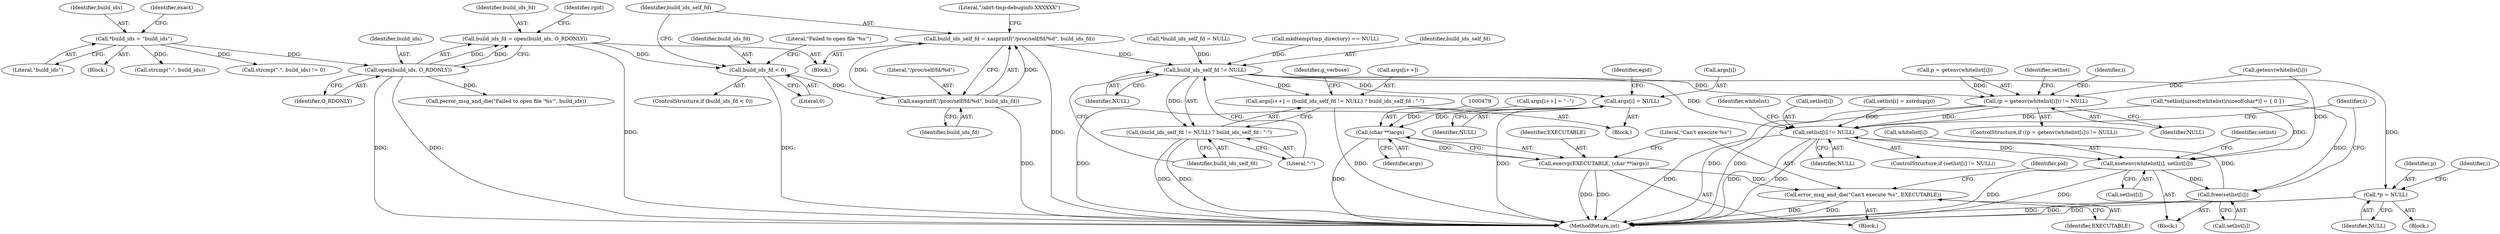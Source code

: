 digraph "0_abrt_50ee8130fb4cd4ef1af7682a2c85dd99cb99424e@API" {
"1000233" [label="(Call,build_ids_self_fd = xasprintf(\"/proc/self/fd/%d\", build_ids_fd))"];
"1000235" [label="(Call,xasprintf(\"/proc/self/fd/%d\", build_ids_fd))"];
"1000227" [label="(Call,build_ids_fd < 0)"];
"1000205" [label="(Call,build_ids_fd = open(build_ids, O_RDONLY))"];
"1000207" [label="(Call,open(build_ids, O_RDONLY))"];
"1000135" [label="(Call,*build_ids = \"build_ids\")"];
"1000276" [label="(Call,build_ids_self_fd != NULL)"];
"1000270" [label="(Call,args[i++] = (build_ids_self_fd != NULL) ? build_ids_self_fd : \"-\")"];
"1000275" [label="(Call,(build_ids_self_fd != NULL) ? build_ids_self_fd : \"-\")"];
"1000360" [label="(Call,args[i] = NULL)"];
"1000478" [label="(Call,(char **)args)"];
"1000476" [label="(Call,execvp(EXECUTABLE, (char **)args))"];
"1000481" [label="(Call,error_msg_and_die(\"Can't execute %s\", EXECUTABLE))"];
"1000395" [label="(Call,*p = NULL)"];
"1000409" [label="(Call,(p = getenv(whitelist[i])) != NULL)"];
"1000435" [label="(Call,setlist[i] != NULL)"];
"1000441" [label="(Call,xsetenv(whitelist[i], setlist[i]))"];
"1000448" [label="(Call,free(setlist[i]))"];
"1000483" [label="(Identifier,EXECUTABLE)"];
"1000412" [label="(Call,getenv(whitelist[i]))"];
"1000140" [label="(Identifier,exact)"];
"1000270" [label="(Call,args[i++] = (build_ids_self_fd != NULL) ? build_ids_self_fd : \"-\")"];
"1000367" [label="(Identifier,egid)"];
"1000236" [label="(Literal,\"/proc/self/fd/%d\")"];
"1000354" [label="(Call,args[i++] = \"--\")"];
"1000233" [label="(Call,build_ids_self_fd = xasprintf(\"/proc/self/fd/%d\", build_ids_fd))"];
"1000276" [label="(Call,build_ids_self_fd != NULL)"];
"1000117" [label="(Block,)"];
"1000397" [label="(Identifier,NULL)"];
"1000238" [label="(Literal,\"/abrt-tmp-debuginfo.XXXXXX\")"];
"1000271" [label="(Call,args[i++])"];
"1000478" [label="(Call,(char **)args)"];
"1000136" [label="(Identifier,build_ids)"];
"1000392" [label="(Call,*setlist[sizeof(whitelist)/sizeof(char*)] = { 0 })"];
"1000228" [label="(Identifier,build_ids_fd)"];
"1000237" [label="(Identifier,build_ids_fd)"];
"1000435" [label="(Call,setlist[i] != NULL)"];
"1000525" [label="(MethodReturn,int)"];
"1000231" [label="(Literal,\"Failed to open file '%s'\")"];
"1000364" [label="(Identifier,NULL)"];
"1000475" [label="(Block,)"];
"1000439" [label="(Identifier,NULL)"];
"1000442" [label="(Call,whitelist[i])"];
"1000187" [label="(Block,)"];
"1000213" [label="(Identifier,rgid)"];
"1000408" [label="(ControlStructure,if ((p = getenv(whitelist[i])) != NULL))"];
"1000445" [label="(Call,setlist[i])"];
"1000278" [label="(Identifier,NULL)"];
"1000279" [label="(Identifier,build_ids_self_fd)"];
"1000441" [label="(Call,xsetenv(whitelist[i], setlist[i]))"];
"1000240" [label="(Call,mkdtemp(tmp_directory) == NULL)"];
"1000481" [label="(Call,error_msg_and_die(\"Can't execute %s\", EXECUTABLE))"];
"1000450" [label="(Identifier,setlist)"];
"1000183" [label="(Call,strcmp(\"-\", build_ids))"];
"1000283" [label="(Identifier,g_verbose)"];
"1000230" [label="(Call,perror_msg_and_die(\"Failed to open file '%s'\", build_ids))"];
"1000419" [label="(Identifier,setlist)"];
"1000433" [label="(Identifier,i)"];
"1000480" [label="(Identifier,args)"];
"1000409" [label="(Call,(p = getenv(whitelist[i])) != NULL)"];
"1000443" [label="(Identifier,whitelist)"];
"1000434" [label="(ControlStructure,if (setlist[i] != NULL))"];
"1000135" [label="(Call,*build_ids = \"build_ids\")"];
"1000275" [label="(Call,(build_ids_self_fd != NULL) ? build_ids_self_fd : \"-\")"];
"1000477" [label="(Identifier,EXECUTABLE)"];
"1000436" [label="(Call,setlist[i])"];
"1000440" [label="(Block,)"];
"1000235" [label="(Call,xasprintf(\"/proc/self/fd/%d\", build_ids_fd))"];
"1000250" [label="(Block,)"];
"1000407" [label="(Identifier,i)"];
"1000448" [label="(Call,free(setlist[i]))"];
"1000280" [label="(Literal,\"-\")"];
"1000417" [label="(Call,setlist[i] = xstrdup(p))"];
"1000449" [label="(Call,setlist[i])"];
"1000277" [label="(Identifier,build_ids_self_fd)"];
"1000182" [label="(Call,strcmp(\"-\", build_ids) != 0)"];
"1000476" [label="(Call,execvp(EXECUTABLE, (char **)args))"];
"1000234" [label="(Identifier,build_ids_self_fd)"];
"1000395" [label="(Call,*p = NULL)"];
"1000209" [label="(Identifier,O_RDONLY)"];
"1000488" [label="(Identifier,pid)"];
"1000178" [label="(Call,*build_ids_self_fd = NULL)"];
"1000207" [label="(Call,open(build_ids, O_RDONLY))"];
"1000229" [label="(Literal,0)"];
"1000410" [label="(Call,p = getenv(whitelist[i]))"];
"1000206" [label="(Identifier,build_ids_fd)"];
"1000416" [label="(Identifier,NULL)"];
"1000205" [label="(Call,build_ids_fd = open(build_ids, O_RDONLY))"];
"1000377" [label="(Block,)"];
"1000226" [label="(ControlStructure,if (build_ids_fd < 0))"];
"1000208" [label="(Identifier,build_ids)"];
"1000482" [label="(Literal,\"Can't execute %s\")"];
"1000227" [label="(Call,build_ids_fd < 0)"];
"1000137" [label="(Literal,\"build_ids\")"];
"1000401" [label="(Identifier,i)"];
"1000361" [label="(Call,args[i])"];
"1000360" [label="(Call,args[i] = NULL)"];
"1000396" [label="(Identifier,p)"];
"1000233" -> "1000187"  [label="AST: "];
"1000233" -> "1000235"  [label="CFG: "];
"1000234" -> "1000233"  [label="AST: "];
"1000235" -> "1000233"  [label="AST: "];
"1000238" -> "1000233"  [label="CFG: "];
"1000233" -> "1000525"  [label="DDG: "];
"1000235" -> "1000233"  [label="DDG: "];
"1000235" -> "1000233"  [label="DDG: "];
"1000233" -> "1000276"  [label="DDG: "];
"1000235" -> "1000237"  [label="CFG: "];
"1000236" -> "1000235"  [label="AST: "];
"1000237" -> "1000235"  [label="AST: "];
"1000235" -> "1000525"  [label="DDG: "];
"1000227" -> "1000235"  [label="DDG: "];
"1000227" -> "1000226"  [label="AST: "];
"1000227" -> "1000229"  [label="CFG: "];
"1000228" -> "1000227"  [label="AST: "];
"1000229" -> "1000227"  [label="AST: "];
"1000231" -> "1000227"  [label="CFG: "];
"1000234" -> "1000227"  [label="CFG: "];
"1000227" -> "1000525"  [label="DDG: "];
"1000205" -> "1000227"  [label="DDG: "];
"1000205" -> "1000187"  [label="AST: "];
"1000205" -> "1000207"  [label="CFG: "];
"1000206" -> "1000205"  [label="AST: "];
"1000207" -> "1000205"  [label="AST: "];
"1000213" -> "1000205"  [label="CFG: "];
"1000205" -> "1000525"  [label="DDG: "];
"1000207" -> "1000205"  [label="DDG: "];
"1000207" -> "1000205"  [label="DDG: "];
"1000207" -> "1000209"  [label="CFG: "];
"1000208" -> "1000207"  [label="AST: "];
"1000209" -> "1000207"  [label="AST: "];
"1000207" -> "1000525"  [label="DDG: "];
"1000207" -> "1000525"  [label="DDG: "];
"1000135" -> "1000207"  [label="DDG: "];
"1000207" -> "1000230"  [label="DDG: "];
"1000135" -> "1000117"  [label="AST: "];
"1000135" -> "1000137"  [label="CFG: "];
"1000136" -> "1000135"  [label="AST: "];
"1000137" -> "1000135"  [label="AST: "];
"1000140" -> "1000135"  [label="CFG: "];
"1000135" -> "1000182"  [label="DDG: "];
"1000135" -> "1000183"  [label="DDG: "];
"1000276" -> "1000275"  [label="AST: "];
"1000276" -> "1000278"  [label="CFG: "];
"1000277" -> "1000276"  [label="AST: "];
"1000278" -> "1000276"  [label="AST: "];
"1000279" -> "1000276"  [label="CFG: "];
"1000280" -> "1000276"  [label="CFG: "];
"1000276" -> "1000270"  [label="DDG: "];
"1000178" -> "1000276"  [label="DDG: "];
"1000240" -> "1000276"  [label="DDG: "];
"1000276" -> "1000275"  [label="DDG: "];
"1000276" -> "1000360"  [label="DDG: "];
"1000276" -> "1000395"  [label="DDG: "];
"1000276" -> "1000409"  [label="DDG: "];
"1000276" -> "1000435"  [label="DDG: "];
"1000270" -> "1000250"  [label="AST: "];
"1000270" -> "1000275"  [label="CFG: "];
"1000271" -> "1000270"  [label="AST: "];
"1000275" -> "1000270"  [label="AST: "];
"1000283" -> "1000270"  [label="CFG: "];
"1000270" -> "1000525"  [label="DDG: "];
"1000275" -> "1000279"  [label="CFG: "];
"1000275" -> "1000280"  [label="CFG: "];
"1000279" -> "1000275"  [label="AST: "];
"1000280" -> "1000275"  [label="AST: "];
"1000275" -> "1000525"  [label="DDG: "];
"1000275" -> "1000525"  [label="DDG: "];
"1000360" -> "1000250"  [label="AST: "];
"1000360" -> "1000364"  [label="CFG: "];
"1000361" -> "1000360"  [label="AST: "];
"1000364" -> "1000360"  [label="AST: "];
"1000367" -> "1000360"  [label="CFG: "];
"1000360" -> "1000525"  [label="DDG: "];
"1000360" -> "1000525"  [label="DDG: "];
"1000360" -> "1000478"  [label="DDG: "];
"1000478" -> "1000476"  [label="AST: "];
"1000478" -> "1000480"  [label="CFG: "];
"1000479" -> "1000478"  [label="AST: "];
"1000480" -> "1000478"  [label="AST: "];
"1000476" -> "1000478"  [label="CFG: "];
"1000478" -> "1000525"  [label="DDG: "];
"1000478" -> "1000476"  [label="DDG: "];
"1000354" -> "1000478"  [label="DDG: "];
"1000476" -> "1000475"  [label="AST: "];
"1000477" -> "1000476"  [label="AST: "];
"1000482" -> "1000476"  [label="CFG: "];
"1000476" -> "1000525"  [label="DDG: "];
"1000476" -> "1000525"  [label="DDG: "];
"1000476" -> "1000481"  [label="DDG: "];
"1000481" -> "1000475"  [label="AST: "];
"1000481" -> "1000483"  [label="CFG: "];
"1000482" -> "1000481"  [label="AST: "];
"1000483" -> "1000481"  [label="AST: "];
"1000488" -> "1000481"  [label="CFG: "];
"1000481" -> "1000525"  [label="DDG: "];
"1000481" -> "1000525"  [label="DDG: "];
"1000395" -> "1000377"  [label="AST: "];
"1000395" -> "1000397"  [label="CFG: "];
"1000396" -> "1000395"  [label="AST: "];
"1000397" -> "1000395"  [label="AST: "];
"1000401" -> "1000395"  [label="CFG: "];
"1000395" -> "1000525"  [label="DDG: "];
"1000395" -> "1000525"  [label="DDG: "];
"1000409" -> "1000408"  [label="AST: "];
"1000409" -> "1000416"  [label="CFG: "];
"1000410" -> "1000409"  [label="AST: "];
"1000416" -> "1000409"  [label="AST: "];
"1000419" -> "1000409"  [label="CFG: "];
"1000407" -> "1000409"  [label="CFG: "];
"1000409" -> "1000525"  [label="DDG: "];
"1000409" -> "1000525"  [label="DDG: "];
"1000410" -> "1000409"  [label="DDG: "];
"1000412" -> "1000409"  [label="DDG: "];
"1000409" -> "1000435"  [label="DDG: "];
"1000435" -> "1000434"  [label="AST: "];
"1000435" -> "1000439"  [label="CFG: "];
"1000436" -> "1000435"  [label="AST: "];
"1000439" -> "1000435"  [label="AST: "];
"1000443" -> "1000435"  [label="CFG: "];
"1000433" -> "1000435"  [label="CFG: "];
"1000435" -> "1000525"  [label="DDG: "];
"1000435" -> "1000525"  [label="DDG: "];
"1000435" -> "1000525"  [label="DDG: "];
"1000392" -> "1000435"  [label="DDG: "];
"1000448" -> "1000435"  [label="DDG: "];
"1000417" -> "1000435"  [label="DDG: "];
"1000435" -> "1000441"  [label="DDG: "];
"1000441" -> "1000440"  [label="AST: "];
"1000441" -> "1000445"  [label="CFG: "];
"1000442" -> "1000441"  [label="AST: "];
"1000445" -> "1000441"  [label="AST: "];
"1000450" -> "1000441"  [label="CFG: "];
"1000441" -> "1000525"  [label="DDG: "];
"1000441" -> "1000525"  [label="DDG: "];
"1000412" -> "1000441"  [label="DDG: "];
"1000392" -> "1000441"  [label="DDG: "];
"1000441" -> "1000448"  [label="DDG: "];
"1000448" -> "1000440"  [label="AST: "];
"1000448" -> "1000449"  [label="CFG: "];
"1000449" -> "1000448"  [label="AST: "];
"1000433" -> "1000448"  [label="CFG: "];
"1000448" -> "1000525"  [label="DDG: "];
"1000392" -> "1000448"  [label="DDG: "];
}
